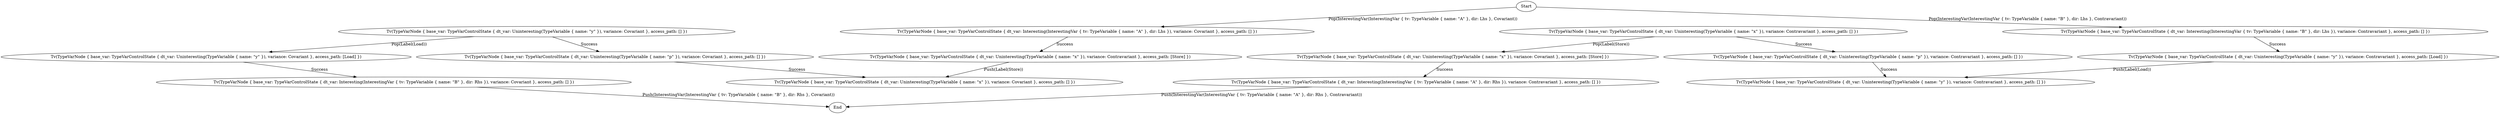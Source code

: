 digraph {
    0 [ label = "Tv(TypeVarNode { base_var: TypeVarControlState { dt_var: Uninteresting(TypeVariable { name: \"x\" }), variance: Contravariant }, access_path: [Store] })" ]
    1 [ label = "Tv(TypeVarNode { base_var: TypeVarControlState { dt_var: Uninteresting(TypeVariable { name: \"x\" }), variance: Covariant }, access_path: [] })" ]
    2 [ label = "Start" ]
    3 [ label = "Tv(TypeVarNode { base_var: TypeVarControlState { dt_var: Interesting(InterestingVar { tv: TypeVariable { name: \"A\" }, dir: Lhs }), variance: Covariant }, access_path: [] })" ]
    4 [ label = "Tv(TypeVarNode { base_var: TypeVarControlState { dt_var: Interesting(InterestingVar { tv: TypeVariable { name: \"A\" }, dir: Rhs }), variance: Contravariant }, access_path: [] })" ]
    5 [ label = "End" ]
    6 [ label = "Tv(TypeVarNode { base_var: TypeVarControlState { dt_var: Uninteresting(TypeVariable { name: \"x\" }), variance: Contravariant }, access_path: [] })" ]
    7 [ label = "Tv(TypeVarNode { base_var: TypeVarControlState { dt_var: Uninteresting(TypeVariable { name: \"x\" }), variance: Covariant }, access_path: [Store] })" ]
    8 [ label = "Tv(TypeVarNode { base_var: TypeVarControlState { dt_var: Interesting(InterestingVar { tv: TypeVariable { name: \"B\" }, dir: Rhs }), variance: Covariant }, access_path: [] })" ]
    9 [ label = "Tv(TypeVarNode { base_var: TypeVarControlState { dt_var: Uninteresting(TypeVariable { name: \"y\" }), variance: Covariant }, access_path: [] })" ]
    10 [ label = "Tv(TypeVarNode { base_var: TypeVarControlState { dt_var: Uninteresting(TypeVariable { name: \"y\" }), variance: Covariant }, access_path: [Load] })" ]
    11 [ label = "Tv(TypeVarNode { base_var: TypeVarControlState { dt_var: Uninteresting(TypeVariable { name: \"y\" }), variance: Contravariant }, access_path: [Load] })" ]
    12 [ label = "Tv(TypeVarNode { base_var: TypeVarControlState { dt_var: Uninteresting(TypeVariable { name: \"y\" }), variance: Contravariant }, access_path: [] })" ]
    13 [ label = "Tv(TypeVarNode { base_var: TypeVarControlState { dt_var: Interesting(InterestingVar { tv: TypeVariable { name: \"B\" }, dir: Lhs }), variance: Contravariant }, access_path: [] })" ]
    14 [ label = "Tv(TypeVarNode { base_var: TypeVarControlState { dt_var: Uninteresting(TypeVariable { name: \"p\" }), variance: Covariant }, access_path: [] })" ]
    15 [ label = "Tv(TypeVarNode { base_var: TypeVarControlState { dt_var: Uninteresting(TypeVariable { name: \"p\" }), variance: Contravariant }, access_path: [] })" ]
    0 -> 1 [ label = "Push(Label(Store))" ]
    2 -> 3 [ label = "Pop(InterestingVar(InterestingVar { tv: TypeVariable { name: \"A\" }, dir: Lhs }, Covariant))" ]
    4 -> 5 [ label = "Push(InterestingVar(InterestingVar { tv: TypeVariable { name: \"A\" }, dir: Rhs }, Contravariant))" ]
    6 -> 7 [ label = "Pop(Label(Store))" ]
    8 -> 5 [ label = "Push(InterestingVar(InterestingVar { tv: TypeVariable { name: \"B\" }, dir: Rhs }, Covariant))" ]
    9 -> 10 [ label = "Pop(Label(Load))" ]
    11 -> 12 [ label = "Push(Label(Load))" ]
    2 -> 13 [ label = "Pop(InterestingVar(InterestingVar { tv: TypeVariable { name: \"B\" }, dir: Lhs }, Contravariant))" ]
    3 -> 0 [ label = "Success" ]
    7 -> 4 [ label = "Success" ]
    14 -> 1 [ label = "Success" ]
    6 -> 15 [ label = "Success" ]
    9 -> 14 [ label = "Success" ]
    15 -> 12 [ label = "Success" ]
    10 -> 8 [ label = "Success" ]
    13 -> 11 [ label = "Success" ]
}

